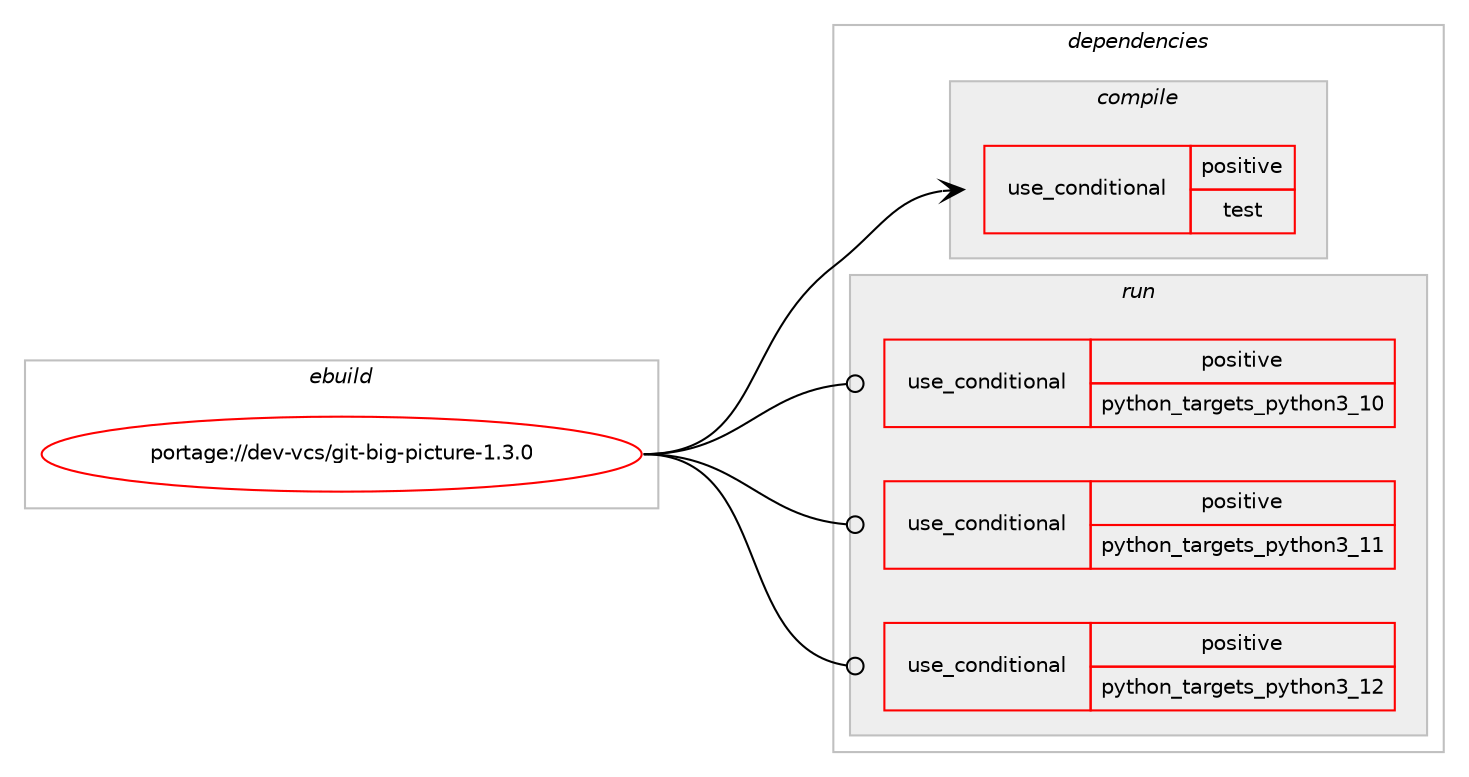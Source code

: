 digraph prolog {

# *************
# Graph options
# *************

newrank=true;
concentrate=true;
compound=true;
graph [rankdir=LR,fontname=Helvetica,fontsize=10,ranksep=1.5];#, ranksep=2.5, nodesep=0.2];
edge  [arrowhead=vee];
node  [fontname=Helvetica,fontsize=10];

# **********
# The ebuild
# **********

subgraph cluster_leftcol {
color=gray;
rank=same;
label=<<i>ebuild</i>>;
id [label="portage://dev-vcs/git-big-picture-1.3.0", color=red, width=4, href="../dev-vcs/git-big-picture-1.3.0.svg"];
}

# ****************
# The dependencies
# ****************

subgraph cluster_midcol {
color=gray;
label=<<i>dependencies</i>>;
subgraph cluster_compile {
fillcolor="#eeeeee";
style=filled;
label=<<i>compile</i>>;
subgraph cond61023 {
dependency113285 [label=<<TABLE BORDER="0" CELLBORDER="1" CELLSPACING="0" CELLPADDING="4"><TR><TD ROWSPAN="3" CELLPADDING="10">use_conditional</TD></TR><TR><TD>positive</TD></TR><TR><TD>test</TD></TR></TABLE>>, shape=none, color=red];
# *** BEGIN UNKNOWN DEPENDENCY TYPE (TODO) ***
# dependency113285 -> package_dependency(portage://dev-vcs/git-big-picture-1.3.0,install,no,dev-python,parameterized,none,[,,],[],[use(optenable(python_targets_python3_10),negative),use(optenable(python_targets_python3_11),negative),use(optenable(python_targets_python3_12),negative)])
# *** END UNKNOWN DEPENDENCY TYPE (TODO) ***

# *** BEGIN UNKNOWN DEPENDENCY TYPE (TODO) ***
# dependency113285 -> package_dependency(portage://dev-vcs/git-big-picture-1.3.0,install,no,dev-python,pytest,none,[,,],[],[use(optenable(python_targets_python3_10),negative),use(optenable(python_targets_python3_11),negative),use(optenable(python_targets_python3_12),negative)])
# *** END UNKNOWN DEPENDENCY TYPE (TODO) ***

# *** BEGIN UNKNOWN DEPENDENCY TYPE (TODO) ***
# dependency113285 -> package_dependency(portage://dev-vcs/git-big-picture-1.3.0,install,no,dev-util,cram,none,[,,],[],[])
# *** END UNKNOWN DEPENDENCY TYPE (TODO) ***

}
id:e -> dependency113285:w [weight=20,style="solid",arrowhead="vee"];
}
subgraph cluster_compileandrun {
fillcolor="#eeeeee";
style=filled;
label=<<i>compile and run</i>>;
}
subgraph cluster_run {
fillcolor="#eeeeee";
style=filled;
label=<<i>run</i>>;
subgraph cond61024 {
dependency113286 [label=<<TABLE BORDER="0" CELLBORDER="1" CELLSPACING="0" CELLPADDING="4"><TR><TD ROWSPAN="3" CELLPADDING="10">use_conditional</TD></TR><TR><TD>positive</TD></TR><TR><TD>python_targets_python3_10</TD></TR></TABLE>>, shape=none, color=red];
# *** BEGIN UNKNOWN DEPENDENCY TYPE (TODO) ***
# dependency113286 -> package_dependency(portage://dev-vcs/git-big-picture-1.3.0,run,no,dev-lang,python,none,[,,],[slot(3.10)],[])
# *** END UNKNOWN DEPENDENCY TYPE (TODO) ***

}
id:e -> dependency113286:w [weight=20,style="solid",arrowhead="odot"];
subgraph cond61025 {
dependency113287 [label=<<TABLE BORDER="0" CELLBORDER="1" CELLSPACING="0" CELLPADDING="4"><TR><TD ROWSPAN="3" CELLPADDING="10">use_conditional</TD></TR><TR><TD>positive</TD></TR><TR><TD>python_targets_python3_11</TD></TR></TABLE>>, shape=none, color=red];
# *** BEGIN UNKNOWN DEPENDENCY TYPE (TODO) ***
# dependency113287 -> package_dependency(portage://dev-vcs/git-big-picture-1.3.0,run,no,dev-lang,python,none,[,,],[slot(3.11)],[])
# *** END UNKNOWN DEPENDENCY TYPE (TODO) ***

}
id:e -> dependency113287:w [weight=20,style="solid",arrowhead="odot"];
subgraph cond61026 {
dependency113288 [label=<<TABLE BORDER="0" CELLBORDER="1" CELLSPACING="0" CELLPADDING="4"><TR><TD ROWSPAN="3" CELLPADDING="10">use_conditional</TD></TR><TR><TD>positive</TD></TR><TR><TD>python_targets_python3_12</TD></TR></TABLE>>, shape=none, color=red];
# *** BEGIN UNKNOWN DEPENDENCY TYPE (TODO) ***
# dependency113288 -> package_dependency(portage://dev-vcs/git-big-picture-1.3.0,run,no,dev-lang,python,none,[,,],[slot(3.12)],[])
# *** END UNKNOWN DEPENDENCY TYPE (TODO) ***

}
id:e -> dependency113288:w [weight=20,style="solid",arrowhead="odot"];
# *** BEGIN UNKNOWN DEPENDENCY TYPE (TODO) ***
# id -> package_dependency(portage://dev-vcs/git-big-picture-1.3.0,run,no,dev-vcs,git,none,[,,],[],[])
# *** END UNKNOWN DEPENDENCY TYPE (TODO) ***

# *** BEGIN UNKNOWN DEPENDENCY TYPE (TODO) ***
# id -> package_dependency(portage://dev-vcs/git-big-picture-1.3.0,run,no,media-gfx,graphviz,none,[,,],[],[use(enable(svg),none)])
# *** END UNKNOWN DEPENDENCY TYPE (TODO) ***

}
}

# **************
# The candidates
# **************

subgraph cluster_choices {
rank=same;
color=gray;
label=<<i>candidates</i>>;

}

}
